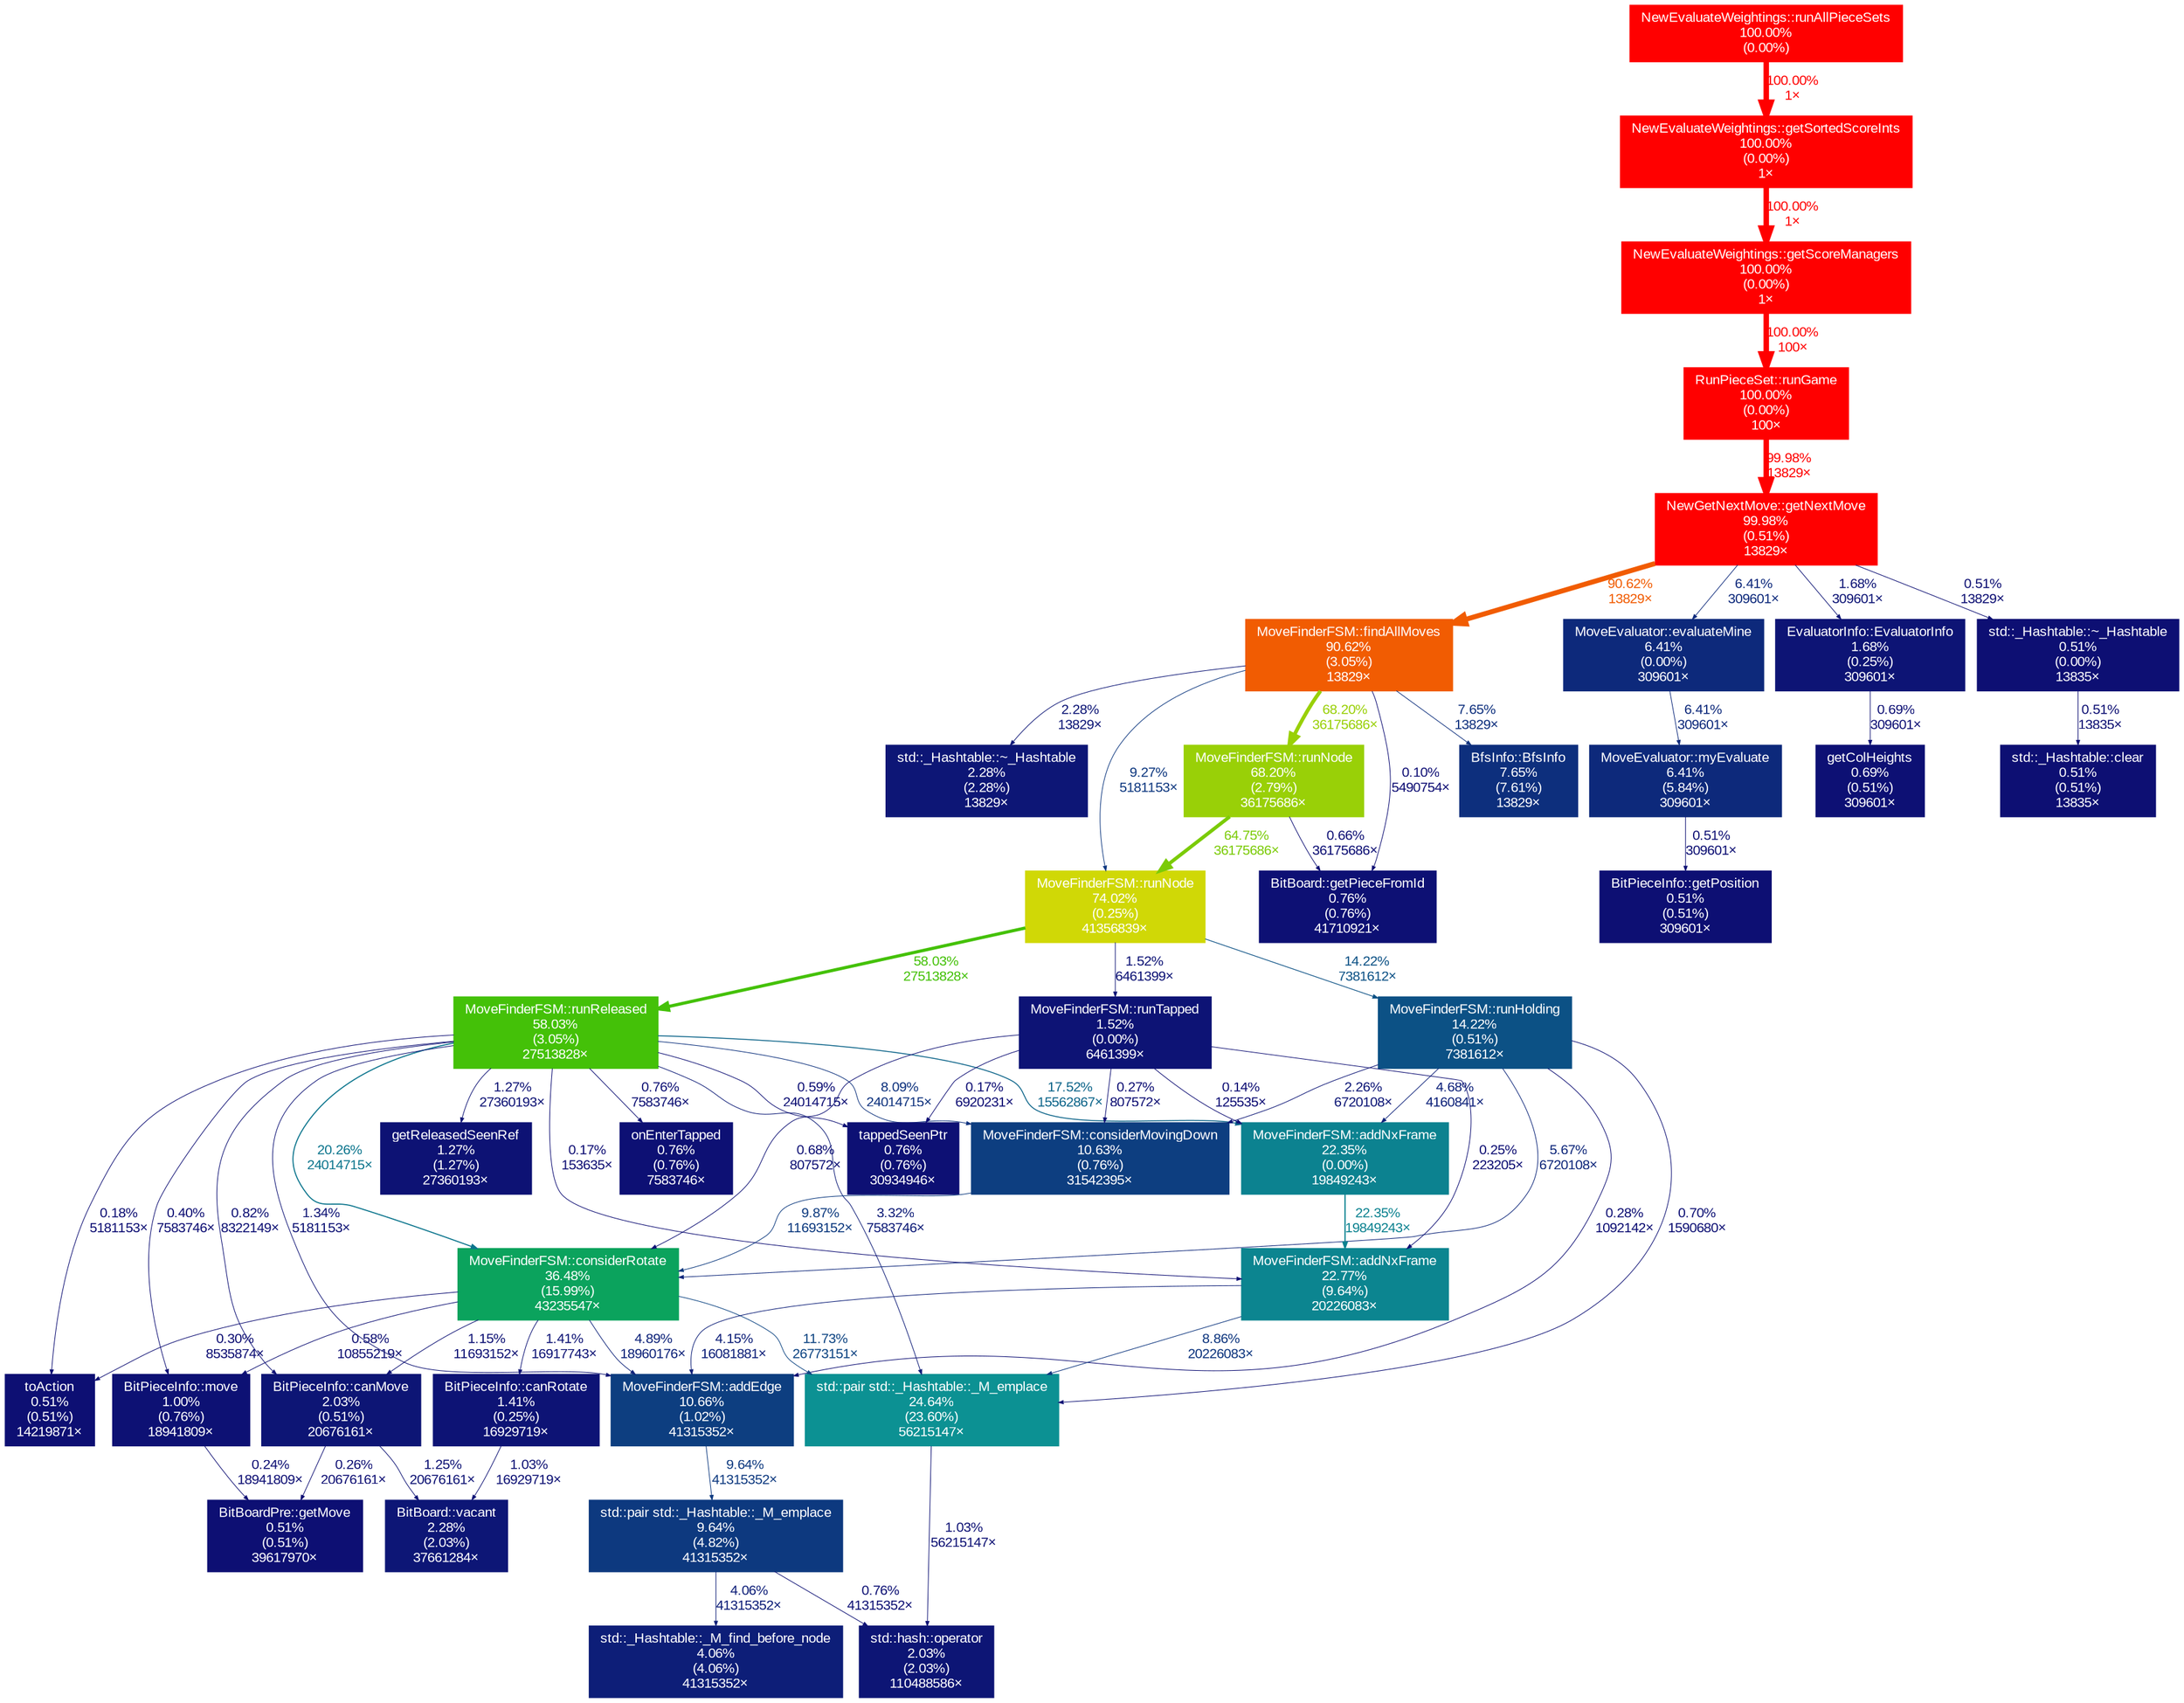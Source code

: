 digraph {
	graph [fontname=Arial, nodesep=0.125, ranksep=0.25];
	node [fontcolor=white, fontname=Arial, height=0, shape=box, style=filled, width=0];
	edge [fontname=Arial];
	1 [color="#ff0000", fontcolor="#ffffff", fontsize="10.00", label="NewEvaluateWeightings::getScoreManagers\n100.00%\n(0.00%)\n1×"];
	1 -> 4 [arrowsize="1.00", color="#ff0000", fontcolor="#ff0000", fontsize="10.00", label="100.00%\n100×", labeldistance="4.00", penwidth="4.00"];
	2 [color="#ff0000", fontcolor="#ffffff", fontsize="10.00", label="NewEvaluateWeightings::getSortedScoreInts\n100.00%\n(0.00%)\n1×"];
	2 -> 1 [arrowsize="1.00", color="#ff0000", fontcolor="#ff0000", fontsize="10.00", label="100.00%\n1×", labeldistance="4.00", penwidth="4.00"];
	3 [color="#ff0000", fontcolor="#ffffff", fontsize="10.00", label="NewEvaluateWeightings::runAllPieceSets\n100.00%\n(0.00%)"];
	3 -> 2 [arrowsize="1.00", color="#ff0000", fontcolor="#ff0000", fontsize="10.00", label="100.00%\n1×", labeldistance="4.00", penwidth="4.00"];
	4 [color="#ff0000", fontcolor="#ffffff", fontsize="10.00", label="RunPieceSet::runGame\n100.00%\n(0.00%)\n100×"];
	4 -> 5 [arrowsize="1.00", color="#ff0000", fontcolor="#ff0000", fontsize="10.00", label="99.98%\n13829×", labeldistance="4.00", penwidth="4.00"];
	5 [color="#ff0000", fontcolor="#ffffff", fontsize="10.00", label="NewGetNextMove::getNextMove\n99.98%\n(0.51%)\n13829×"];
	5 -> 6 [arrowsize="0.95", color="#f15c02", fontcolor="#f15c02", fontsize="10.00", label="90.62%\n13829×", labeldistance="3.62", penwidth="3.62"];
	5 -> 20 [arrowsize="0.35", color="#0d297b", fontcolor="#0d297b", fontsize="10.00", label="6.41%\n309601×", labeldistance="0.50", penwidth="0.50"];
	5 -> 26 [arrowsize="0.35", color="#0d1475", fontcolor="#0d1475", fontsize="10.00", label="1.68%\n309601×", labeldistance="0.50", penwidth="0.50"];
	5 -> 39 [arrowsize="0.35", color="#0d0f73", fontcolor="#0d0f73", fontsize="10.00", label="0.51%\n13829×", labeldistance="0.50", penwidth="0.50"];
	6 [color="#f15c02", fontcolor="#ffffff", fontsize="10.00", label="MoveFinderFSM::findAllMoves\n90.62%\n(3.05%)\n13829×"];
	6 -> 7 [arrowsize="0.35", color="#0d377f", fontcolor="#0d377f", fontsize="10.00", label="9.27%\n5181153×", labeldistance="0.50", penwidth="0.50"];
	6 -> 8 [arrowsize="0.83", color="#99d007", fontcolor="#99d007", fontsize="10.00", label="68.20%\n36175686×", labeldistance="2.73", penwidth="2.73"];
	6 -> 18 [arrowsize="0.35", color="#0d2f7d", fontcolor="#0d2f7d", fontsize="10.00", label="7.65%\n13829×", labeldistance="0.50", penwidth="0.50"];
	6 -> 22 [arrowsize="0.35", color="#0d1676", fontcolor="#0d1676", fontsize="10.00", label="2.28%\n13829×", labeldistance="0.50", penwidth="0.50"];
	6 -> 31 [arrowsize="0.35", color="#0d0d73", fontcolor="#0d0d73", fontsize="10.00", label="0.10%\n5490754×", labeldistance="0.50", penwidth="0.50"];
	7 [color="#d0d806", fontcolor="#ffffff", fontsize="10.00", label="MoveFinderFSM::runNode\n74.02%\n(0.25%)\n41356839×"];
	7 -> 9 [arrowsize="0.76", color="#44c108", fontcolor="#44c108", fontsize="10.00", label="58.03%\n27513828×", labeldistance="2.32", penwidth="2.32"];
	7 -> 14 [arrowsize="0.38", color="#0c5185", fontcolor="#0c5185", fontsize="10.00", label="14.22%\n7381612×", labeldistance="0.57", penwidth="0.57"];
	7 -> 27 [arrowsize="0.35", color="#0d1375", fontcolor="#0d1375", fontsize="10.00", label="1.52%\n6461399×", labeldistance="0.50", penwidth="0.50"];
	8 [color="#99d007", fontcolor="#ffffff", fontsize="10.00", label="MoveFinderFSM::runNode\n68.20%\n(2.79%)\n36175686×"];
	8 -> 7 [arrowsize="0.80", color="#7bcb07", fontcolor="#7bcb07", fontsize="10.00", label="64.75%\n36175686×", labeldistance="2.59", penwidth="2.59"];
	8 -> 31 [arrowsize="0.35", color="#0d0f74", fontcolor="#0d0f74", fontsize="10.00", label="0.66%\n36175686×", labeldistance="0.50", penwidth="0.50"];
	9 [color="#44c108", fontcolor="#ffffff", fontsize="10.00", label="MoveFinderFSM::runReleased\n58.03%\n(3.05%)\n27513828×"];
	9 -> 10 [arrowsize="0.45", color="#0c758d", fontcolor="#0c758d", fontsize="10.00", label="20.26%\n24014715×", labeldistance="0.81", penwidth="0.81"];
	9 -> 11 [arrowsize="0.35", color="#0d1b77", fontcolor="#0d1b77", fontsize="10.00", label="3.32%\n7583746×", labeldistance="0.50", penwidth="0.50"];
	9 -> 12 [arrowsize="0.35", color="#0d0d73", fontcolor="#0d0d73", fontsize="10.00", label="0.17%\n153635×", labeldistance="0.50", penwidth="0.50"];
	9 -> 13 [arrowsize="0.42", color="#0c6489", fontcolor="#0c6489", fontsize="10.00", label="17.52%\n15562867×", labeldistance="0.70", penwidth="0.70"];
	9 -> 15 [arrowsize="0.35", color="#0d1274", fontcolor="#0d1274", fontsize="10.00", label="1.34%\n5181153×", labeldistance="0.50", penwidth="0.50"];
	9 -> 16 [arrowsize="0.35", color="#0d317d", fontcolor="#0d317d", fontsize="10.00", label="8.09%\n24014715×", labeldistance="0.50", penwidth="0.50"];
	9 -> 25 [arrowsize="0.35", color="#0d1074", fontcolor="#0d1074", fontsize="10.00", label="0.82%\n8322149×", labeldistance="0.50", penwidth="0.50"];
	9 -> 29 [arrowsize="0.35", color="#0d1274", fontcolor="#0d1274", fontsize="10.00", label="1.27%\n27360193×", labeldistance="0.50", penwidth="0.50"];
	9 -> 30 [arrowsize="0.35", color="#0d0e73", fontcolor="#0d0e73", fontsize="10.00", label="0.40%\n7583746×", labeldistance="0.50", penwidth="0.50"];
	9 -> 32 [arrowsize="0.35", color="#0d0f74", fontcolor="#0d0f74", fontsize="10.00", label="0.59%\n24014715×", labeldistance="0.50", penwidth="0.50"];
	9 -> 33 [arrowsize="0.35", color="#0d1074", fontcolor="#0d1074", fontsize="10.00", label="0.76%\n7583746×", labeldistance="0.50", penwidth="0.50"];
	9 -> 36 [arrowsize="0.35", color="#0d0e73", fontcolor="#0d0e73", fontsize="10.00", label="0.18%\n5181153×", labeldistance="0.50", penwidth="0.50"];
	10 [color="#0ba35d", fontcolor="#ffffff", fontsize="10.00", label="MoveFinderFSM::considerRotate\n36.48%\n(15.99%)\n43235547×"];
	10 -> 11 [arrowsize="0.35", color="#0d4482", fontcolor="#0d4482", fontsize="10.00", label="11.73%\n26773151×", labeldistance="0.50", penwidth="0.50"];
	10 -> 15 [arrowsize="0.35", color="#0d2279", fontcolor="#0d2279", fontsize="10.00", label="4.89%\n18960176×", labeldistance="0.50", penwidth="0.50"];
	10 -> 25 [arrowsize="0.35", color="#0d1174", fontcolor="#0d1174", fontsize="10.00", label="1.15%\n11693152×", labeldistance="0.50", penwidth="0.50"];
	10 -> 28 [arrowsize="0.35", color="#0d1375", fontcolor="#0d1375", fontsize="10.00", label="1.41%\n16917743×", labeldistance="0.50", penwidth="0.50"];
	10 -> 30 [arrowsize="0.35", color="#0d0f73", fontcolor="#0d0f73", fontsize="10.00", label="0.58%\n10855219×", labeldistance="0.50", penwidth="0.50"];
	10 -> 36 [arrowsize="0.35", color="#0d0e73", fontcolor="#0d0e73", fontsize="10.00", label="0.30%\n8535874×", labeldistance="0.50", penwidth="0.50"];
	11 [color="#0c9193", fontcolor="#ffffff", fontsize="10.00", label="std::pair std::_Hashtable::_M_emplace\n24.64%\n(23.60%)\n56215147×"];
	11 -> 24 [arrowsize="0.35", color="#0d1174", fontcolor="#0d1174", fontsize="10.00", label="1.03%\n56215147×", labeldistance="0.50", penwidth="0.50"];
	12 [color="#0c8590", fontcolor="#ffffff", fontsize="10.00", label="MoveFinderFSM::addNxFrame\n22.77%\n(9.64%)\n20226083×"];
	12 -> 11 [arrowsize="0.35", color="#0d357e", fontcolor="#0d357e", fontsize="10.00", label="8.86%\n20226083×", labeldistance="0.50", penwidth="0.50"];
	12 -> 15 [arrowsize="0.35", color="#0d1f78", fontcolor="#0d1f78", fontsize="10.00", label="4.15%\n16081881×", labeldistance="0.50", penwidth="0.50"];
	13 [color="#0c8290", fontcolor="#ffffff", fontsize="10.00", label="MoveFinderFSM::addNxFrame\n22.35%\n(0.00%)\n19849243×"];
	13 -> 12 [arrowsize="0.47", color="#0c8290", fontcolor="#0c8290", fontsize="10.00", label="22.35%\n19849243×", labeldistance="0.89", penwidth="0.89"];
	14 [color="#0c5185", fontcolor="#ffffff", fontsize="10.00", label="MoveFinderFSM::runHolding\n14.22%\n(0.51%)\n7381612×"];
	14 -> 10 [arrowsize="0.35", color="#0d267a", fontcolor="#0d267a", fontsize="10.00", label="5.67%\n6720108×", labeldistance="0.50", penwidth="0.50"];
	14 -> 11 [arrowsize="0.35", color="#0d1074", fontcolor="#0d1074", fontsize="10.00", label="0.70%\n1590680×", labeldistance="0.50", penwidth="0.50"];
	14 -> 13 [arrowsize="0.35", color="#0d2179", fontcolor="#0d2179", fontsize="10.00", label="4.68%\n4160841×", labeldistance="0.50", penwidth="0.50"];
	14 -> 15 [arrowsize="0.35", color="#0d0e73", fontcolor="#0d0e73", fontsize="10.00", label="0.28%\n1092142×", labeldistance="0.50", penwidth="0.50"];
	14 -> 16 [arrowsize="0.35", color="#0d1676", fontcolor="#0d1676", fontsize="10.00", label="2.26%\n6720108×", labeldistance="0.50", penwidth="0.50"];
	15 [color="#0d3e80", fontcolor="#ffffff", fontsize="10.00", label="MoveFinderFSM::addEdge\n10.66%\n(1.02%)\n41315352×"];
	15 -> 17 [arrowsize="0.35", color="#0d397f", fontcolor="#0d397f", fontsize="10.00", label="9.64%\n41315352×", labeldistance="0.50", penwidth="0.50"];
	16 [color="#0d3e80", fontcolor="#ffffff", fontsize="10.00", label="MoveFinderFSM::considerMovingDown\n10.63%\n(0.76%)\n31542395×"];
	16 -> 10 [arrowsize="0.35", color="#0d3a7f", fontcolor="#0d3a7f", fontsize="10.00", label="9.87%\n11693152×", labeldistance="0.50", penwidth="0.50"];
	17 [color="#0d397f", fontcolor="#ffffff", fontsize="10.00", label="std::pair std::_Hashtable::_M_emplace\n9.64%\n(4.82%)\n41315352×"];
	17 -> 21 [arrowsize="0.35", color="#0d1e78", fontcolor="#0d1e78", fontsize="10.00", label="4.06%\n41315352×", labeldistance="0.50", penwidth="0.50"];
	17 -> 24 [arrowsize="0.35", color="#0d1074", fontcolor="#0d1074", fontsize="10.00", label="0.76%\n41315352×", labeldistance="0.50", penwidth="0.50"];
	18 [color="#0d2f7d", fontcolor="#ffffff", fontsize="10.00", label="BfsInfo::BfsInfo\n7.65%\n(7.61%)\n13829×"];
	19 [color="#0d297b", fontcolor="#ffffff", fontsize="10.00", label="MoveEvaluator::myEvaluate\n6.41%\n(5.84%)\n309601×"];
	19 -> 37 [arrowsize="0.35", color="#0d0f73", fontcolor="#0d0f73", fontsize="10.00", label="0.51%\n309601×", labeldistance="0.50", penwidth="0.50"];
	20 [color="#0d297b", fontcolor="#ffffff", fontsize="10.00", label="MoveEvaluator::evaluateMine\n6.41%\n(0.00%)\n309601×"];
	20 -> 19 [arrowsize="0.35", color="#0d297b", fontcolor="#0d297b", fontsize="10.00", label="6.41%\n309601×", labeldistance="0.50", penwidth="0.50"];
	21 [color="#0d1e78", fontcolor="#ffffff", fontsize="10.00", label="std::_Hashtable::_M_find_before_node\n4.06%\n(4.06%)\n41315352×"];
	22 [color="#0d1676", fontcolor="#ffffff", fontsize="10.00", label="std::_Hashtable::~_Hashtable\n2.28%\n(2.28%)\n13829×"];
	23 [color="#0d1676", fontcolor="#ffffff", fontsize="10.00", label="BitBoard::vacant\n2.28%\n(2.03%)\n37661284×"];
	24 [color="#0d1575", fontcolor="#ffffff", fontsize="10.00", label="std::hash::operator\n2.03%\n(2.03%)\n110488586×"];
	25 [color="#0d1575", fontcolor="#ffffff", fontsize="10.00", label="BitPieceInfo::canMove\n2.03%\n(0.51%)\n20676161×"];
	25 -> 23 [arrowsize="0.35", color="#0d1274", fontcolor="#0d1274", fontsize="10.00", label="1.25%\n20676161×", labeldistance="0.50", penwidth="0.50"];
	25 -> 35 [arrowsize="0.35", color="#0d0e73", fontcolor="#0d0e73", fontsize="10.00", label="0.26%\n20676161×", labeldistance="0.50", penwidth="0.50"];
	26 [color="#0d1475", fontcolor="#ffffff", fontsize="10.00", label="EvaluatorInfo::EvaluatorInfo\n1.68%\n(0.25%)\n309601×"];
	26 -> 34 [arrowsize="0.35", color="#0d1074", fontcolor="#0d1074", fontsize="10.00", label="0.69%\n309601×", labeldistance="0.50", penwidth="0.50"];
	27 [color="#0d1375", fontcolor="#ffffff", fontsize="10.00", label="MoveFinderFSM::runTapped\n1.52%\n(0.00%)\n6461399×"];
	27 -> 10 [arrowsize="0.35", color="#0d1074", fontcolor="#0d1074", fontsize="10.00", label="0.68%\n807572×", labeldistance="0.50", penwidth="0.50"];
	27 -> 12 [arrowsize="0.35", color="#0d0e73", fontcolor="#0d0e73", fontsize="10.00", label="0.25%\n223205×", labeldistance="0.50", penwidth="0.50"];
	27 -> 13 [arrowsize="0.35", color="#0d0d73", fontcolor="#0d0d73", fontsize="10.00", label="0.14%\n125535×", labeldistance="0.50", penwidth="0.50"];
	27 -> 16 [arrowsize="0.35", color="#0d0e73", fontcolor="#0d0e73", fontsize="10.00", label="0.27%\n807572×", labeldistance="0.50", penwidth="0.50"];
	27 -> 32 [arrowsize="0.35", color="#0d0d73", fontcolor="#0d0d73", fontsize="10.00", label="0.17%\n6920231×", labeldistance="0.50", penwidth="0.50"];
	28 [color="#0d1375", fontcolor="#ffffff", fontsize="10.00", label="BitPieceInfo::canRotate\n1.41%\n(0.25%)\n16929719×"];
	28 -> 23 [arrowsize="0.35", color="#0d1174", fontcolor="#0d1174", fontsize="10.00", label="1.03%\n16929719×", labeldistance="0.50", penwidth="0.50"];
	29 [color="#0d1274", fontcolor="#ffffff", fontsize="10.00", label="getReleasedSeenRef\n1.27%\n(1.27%)\n27360193×"];
	30 [color="#0d1174", fontcolor="#ffffff", fontsize="10.00", label="BitPieceInfo::move\n1.00%\n(0.76%)\n18941809×"];
	30 -> 35 [arrowsize="0.35", color="#0d0e73", fontcolor="#0d0e73", fontsize="10.00", label="0.24%\n18941809×", labeldistance="0.50", penwidth="0.50"];
	31 [color="#0d1074", fontcolor="#ffffff", fontsize="10.00", label="BitBoard::getPieceFromId\n0.76%\n(0.76%)\n41710921×"];
	32 [color="#0d1074", fontcolor="#ffffff", fontsize="10.00", label="tappedSeenPtr\n0.76%\n(0.76%)\n30934946×"];
	33 [color="#0d1074", fontcolor="#ffffff", fontsize="10.00", label="onEnterTapped\n0.76%\n(0.76%)\n7583746×"];
	34 [color="#0d1074", fontcolor="#ffffff", fontsize="10.00", label="getColHeights\n0.69%\n(0.51%)\n309601×"];
	35 [color="#0d0f73", fontcolor="#ffffff", fontsize="10.00", label="BitBoardPre::getMove\n0.51%\n(0.51%)\n39617970×"];
	36 [color="#0d0f73", fontcolor="#ffffff", fontsize="10.00", label="toAction\n0.51%\n(0.51%)\n14219871×"];
	37 [color="#0d0f73", fontcolor="#ffffff", fontsize="10.00", label="BitPieceInfo::getPosition\n0.51%\n(0.51%)\n309601×"];
	38 [color="#0d0f73", fontcolor="#ffffff", fontsize="10.00", label="std::_Hashtable::clear\n0.51%\n(0.51%)\n13835×"];
	39 [color="#0d0f73", fontcolor="#ffffff", fontsize="10.00", label="std::_Hashtable::~_Hashtable\n0.51%\n(0.00%)\n13835×"];
	39 -> 38 [arrowsize="0.35", color="#0d0f73", fontcolor="#0d0f73", fontsize="10.00", label="0.51%\n13835×", labeldistance="0.50", penwidth="0.50"];
}
